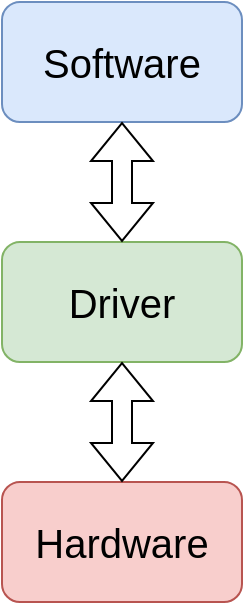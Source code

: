 <mxfile version="20.8.22" type="onedrive"><diagram name="Pagina-1" id="zEZAjkVx0V01nCTOiyM5"><mxGraphModel grid="1" page="1" gridSize="10" guides="1" tooltips="1" connect="1" arrows="1" fold="1" pageScale="1" pageWidth="827" pageHeight="1169" math="0" shadow="0"><root><mxCell id="0"/><mxCell id="1" parent="0"/><mxCell id="zOIy60R4dTPmXCs5p2Ef-1" value="&lt;font style=&quot;font-size: 20px;&quot;&gt;Software&lt;/font&gt;" style="rounded=1;whiteSpace=wrap;html=1;fillColor=#dae8fc;strokeColor=#6c8ebf;" vertex="1" parent="1"><mxGeometry x="400" y="70" width="120" height="60" as="geometry"/></mxCell><mxCell id="zOIy60R4dTPmXCs5p2Ef-2" value="&lt;font style=&quot;font-size: 20px;&quot;&gt;Driver&lt;/font&gt;" style="rounded=1;whiteSpace=wrap;html=1;fillColor=#d5e8d4;strokeColor=#82b366;" vertex="1" parent="1"><mxGeometry x="400" y="190" width="120" height="60" as="geometry"/></mxCell><mxCell id="zOIy60R4dTPmXCs5p2Ef-3" value="&lt;font style=&quot;font-size: 20px;&quot;&gt;Hardware&lt;/font&gt;" style="rounded=1;whiteSpace=wrap;html=1;fillColor=#f8cecc;strokeColor=#b85450;" vertex="1" parent="1"><mxGeometry x="400" y="310" width="120" height="60" as="geometry"/></mxCell><mxCell id="zOIy60R4dTPmXCs5p2Ef-5" value="" style="shape=flexArrow;endArrow=classic;startArrow=classic;html=1;rounded=0;fontSize=20;entryX=0.5;entryY=1;entryDx=0;entryDy=0;exitX=0.5;exitY=0;exitDx=0;exitDy=0;fillColor=default;" edge="1" parent="1" source="zOIy60R4dTPmXCs5p2Ef-2" target="zOIy60R4dTPmXCs5p2Ef-1"><mxGeometry width="100" height="100" relative="1" as="geometry"><mxPoint x="280" y="290" as="sourcePoint"/><mxPoint x="380" y="190" as="targetPoint"/></mxGeometry></mxCell><mxCell id="zOIy60R4dTPmXCs5p2Ef-6" value="" style="shape=flexArrow;endArrow=classic;startArrow=classic;html=1;rounded=0;fontSize=20;entryX=0.5;entryY=1;entryDx=0;entryDy=0;exitX=0.5;exitY=0;exitDx=0;exitDy=0;fillColor=default;" edge="1" parent="1" source="zOIy60R4dTPmXCs5p2Ef-3" target="zOIy60R4dTPmXCs5p2Ef-2"><mxGeometry width="100" height="100" relative="1" as="geometry"><mxPoint x="360" y="330" as="sourcePoint"/><mxPoint x="460" y="230" as="targetPoint"/></mxGeometry></mxCell></root></mxGraphModel></diagram></mxfile>